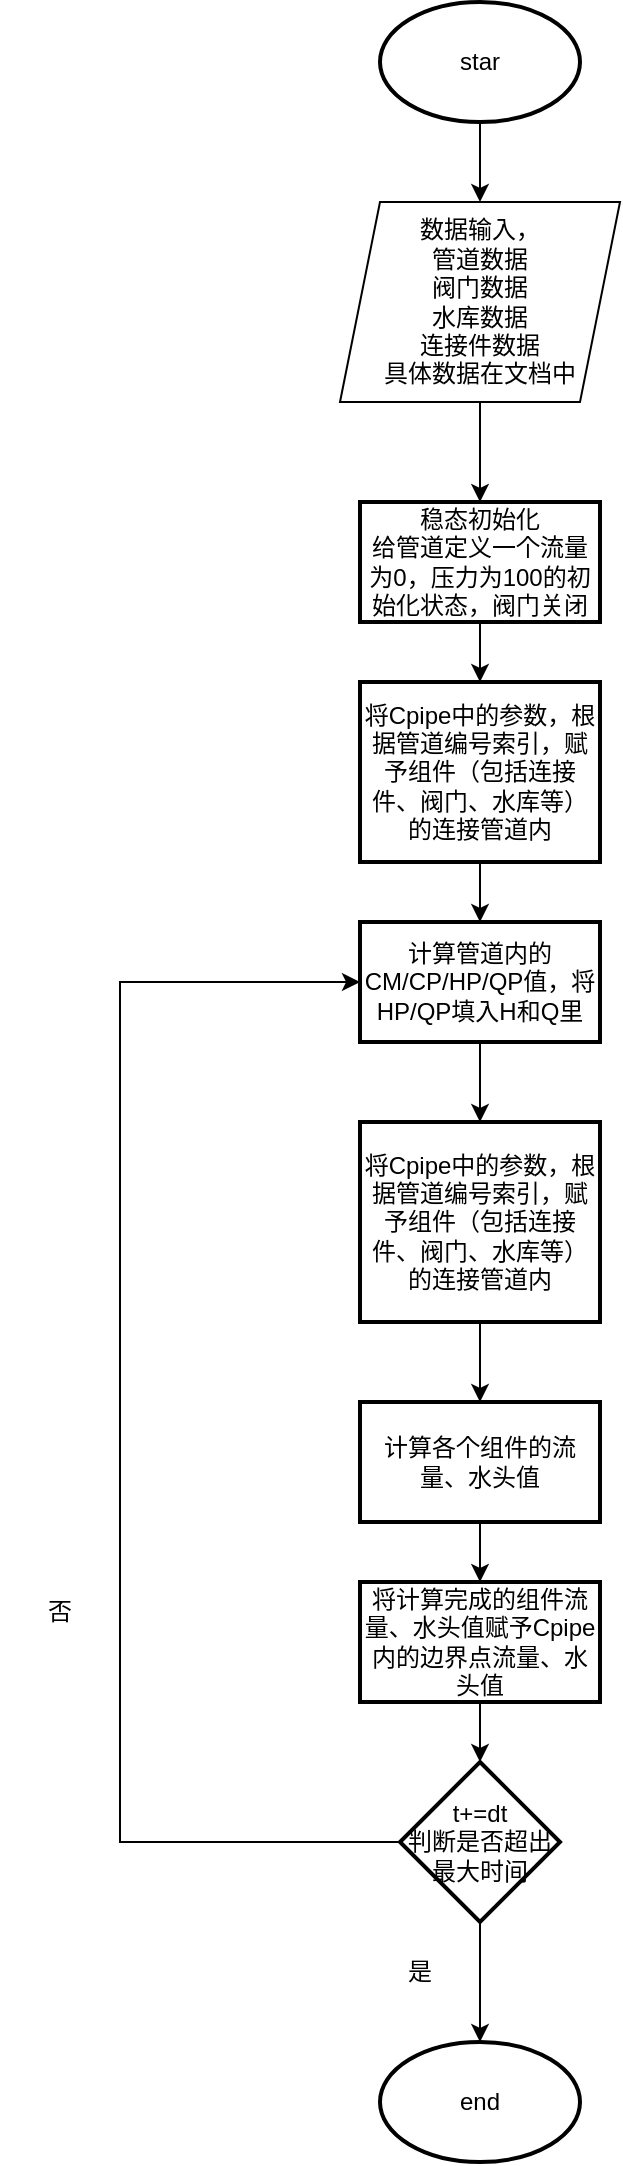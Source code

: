 <mxfile version="18.0.4" type="device"><diagram id="C5RBs43oDa-KdzZeNtuy" name="Page-1"><mxGraphModel dx="416" dy="857" grid="1" gridSize="10" guides="1" tooltips="1" connect="1" arrows="1" fold="1" page="1" pageScale="1" pageWidth="827" pageHeight="1169" math="0" shadow="0"><root><mxCell id="WIyWlLk6GJQsqaUBKTNV-0"/><mxCell id="WIyWlLk6GJQsqaUBKTNV-1" parent="WIyWlLk6GJQsqaUBKTNV-0"/><mxCell id="7rrjR8bZ5mcuQlAfnD1E-25" style="edgeStyle=orthogonalEdgeStyle;rounded=0;orthogonalLoop=1;jettySize=auto;html=1;entryX=0.5;entryY=0;entryDx=0;entryDy=0;" edge="1" parent="WIyWlLk6GJQsqaUBKTNV-1" source="7rrjR8bZ5mcuQlAfnD1E-1" target="7rrjR8bZ5mcuQlAfnD1E-24"><mxGeometry relative="1" as="geometry"/></mxCell><mxCell id="7rrjR8bZ5mcuQlAfnD1E-1" value="star" style="strokeWidth=2;html=1;shape=mxgraph.flowchart.start_1;whiteSpace=wrap;" vertex="1" parent="WIyWlLk6GJQsqaUBKTNV-1"><mxGeometry x="340" y="10" width="100" height="60" as="geometry"/></mxCell><mxCell id="7rrjR8bZ5mcuQlAfnD1E-9" value="" style="edgeStyle=orthogonalEdgeStyle;rounded=0;orthogonalLoop=1;jettySize=auto;html=1;" edge="1" parent="WIyWlLk6GJQsqaUBKTNV-1" source="7rrjR8bZ5mcuQlAfnD1E-6" target="7rrjR8bZ5mcuQlAfnD1E-8"><mxGeometry relative="1" as="geometry"/></mxCell><mxCell id="7rrjR8bZ5mcuQlAfnD1E-6" value="稳态初始化&lt;br&gt;给管道定义一个流量为0，压力为100的初始化状态，阀门关闭" style="whiteSpace=wrap;html=1;strokeWidth=2;" vertex="1" parent="WIyWlLk6GJQsqaUBKTNV-1"><mxGeometry x="330" y="260" width="120" height="60" as="geometry"/></mxCell><mxCell id="7rrjR8bZ5mcuQlAfnD1E-11" value="" style="edgeStyle=orthogonalEdgeStyle;rounded=0;orthogonalLoop=1;jettySize=auto;html=1;" edge="1" parent="WIyWlLk6GJQsqaUBKTNV-1" source="7rrjR8bZ5mcuQlAfnD1E-8" target="7rrjR8bZ5mcuQlAfnD1E-10"><mxGeometry relative="1" as="geometry"/></mxCell><mxCell id="7rrjR8bZ5mcuQlAfnD1E-8" value="将Cpipe中的参数，根据管道编号索引，赋予组件（包括连接件、阀门、水库等）的连接管道内" style="whiteSpace=wrap;html=1;strokeWidth=2;" vertex="1" parent="WIyWlLk6GJQsqaUBKTNV-1"><mxGeometry x="330" y="350" width="120" height="90" as="geometry"/></mxCell><mxCell id="7rrjR8bZ5mcuQlAfnD1E-13" value="" style="edgeStyle=orthogonalEdgeStyle;rounded=0;orthogonalLoop=1;jettySize=auto;html=1;" edge="1" parent="WIyWlLk6GJQsqaUBKTNV-1" source="7rrjR8bZ5mcuQlAfnD1E-10" target="7rrjR8bZ5mcuQlAfnD1E-12"><mxGeometry relative="1" as="geometry"/></mxCell><mxCell id="7rrjR8bZ5mcuQlAfnD1E-10" value="计算管道内的CM/CP/HP/QP值，将HP/QP填入H和Q里" style="whiteSpace=wrap;html=1;strokeWidth=2;" vertex="1" parent="WIyWlLk6GJQsqaUBKTNV-1"><mxGeometry x="330" y="470" width="120" height="60" as="geometry"/></mxCell><mxCell id="7rrjR8bZ5mcuQlAfnD1E-15" value="" style="edgeStyle=orthogonalEdgeStyle;rounded=0;orthogonalLoop=1;jettySize=auto;html=1;" edge="1" parent="WIyWlLk6GJQsqaUBKTNV-1" source="7rrjR8bZ5mcuQlAfnD1E-12" target="7rrjR8bZ5mcuQlAfnD1E-14"><mxGeometry relative="1" as="geometry"/></mxCell><mxCell id="7rrjR8bZ5mcuQlAfnD1E-12" value="将Cpipe中的参数，根据管道编号索引，赋予组件（包括连接件、阀门、水库等）的连接管道内" style="whiteSpace=wrap;html=1;strokeWidth=2;" vertex="1" parent="WIyWlLk6GJQsqaUBKTNV-1"><mxGeometry x="330" y="570" width="120" height="100" as="geometry"/></mxCell><mxCell id="7rrjR8bZ5mcuQlAfnD1E-17" value="" style="edgeStyle=orthogonalEdgeStyle;rounded=0;orthogonalLoop=1;jettySize=auto;html=1;" edge="1" parent="WIyWlLk6GJQsqaUBKTNV-1" source="7rrjR8bZ5mcuQlAfnD1E-14" target="7rrjR8bZ5mcuQlAfnD1E-16"><mxGeometry relative="1" as="geometry"/></mxCell><mxCell id="7rrjR8bZ5mcuQlAfnD1E-14" value="计算各个组件的流量、水头值" style="whiteSpace=wrap;html=1;strokeWidth=2;" vertex="1" parent="WIyWlLk6GJQsqaUBKTNV-1"><mxGeometry x="330" y="710" width="120" height="60" as="geometry"/></mxCell><mxCell id="7rrjR8bZ5mcuQlAfnD1E-18" style="edgeStyle=orthogonalEdgeStyle;rounded=0;orthogonalLoop=1;jettySize=auto;html=1;entryX=0;entryY=0.5;entryDx=0;entryDy=0;exitX=0;exitY=0.5;exitDx=0;exitDy=0;" edge="1" parent="WIyWlLk6GJQsqaUBKTNV-1" source="7rrjR8bZ5mcuQlAfnD1E-19" target="7rrjR8bZ5mcuQlAfnD1E-10"><mxGeometry relative="1" as="geometry"><Array as="points"><mxPoint x="210" y="930"/><mxPoint x="210" y="500"/></Array></mxGeometry></mxCell><mxCell id="7rrjR8bZ5mcuQlAfnD1E-20" value="" style="edgeStyle=orthogonalEdgeStyle;rounded=0;orthogonalLoop=1;jettySize=auto;html=1;" edge="1" parent="WIyWlLk6GJQsqaUBKTNV-1" source="7rrjR8bZ5mcuQlAfnD1E-16" target="7rrjR8bZ5mcuQlAfnD1E-19"><mxGeometry relative="1" as="geometry"/></mxCell><mxCell id="7rrjR8bZ5mcuQlAfnD1E-16" value="将计算完成的组件流量、水头值赋予Cpipe内的边界点流量、水头值" style="whiteSpace=wrap;html=1;strokeWidth=2;" vertex="1" parent="WIyWlLk6GJQsqaUBKTNV-1"><mxGeometry x="330" y="800" width="120" height="60" as="geometry"/></mxCell><mxCell id="7rrjR8bZ5mcuQlAfnD1E-28" value="" style="edgeStyle=orthogonalEdgeStyle;rounded=0;orthogonalLoop=1;jettySize=auto;html=1;" edge="1" parent="WIyWlLk6GJQsqaUBKTNV-1" source="7rrjR8bZ5mcuQlAfnD1E-19" target="7rrjR8bZ5mcuQlAfnD1E-27"><mxGeometry relative="1" as="geometry"/></mxCell><mxCell id="7rrjR8bZ5mcuQlAfnD1E-19" value="t+=dt&lt;br&gt;判断是否超出最大时间" style="rhombus;whiteSpace=wrap;html=1;strokeWidth=2;" vertex="1" parent="WIyWlLk6GJQsqaUBKTNV-1"><mxGeometry x="350" y="890" width="80" height="80" as="geometry"/></mxCell><mxCell id="7rrjR8bZ5mcuQlAfnD1E-22" value="否" style="text;html=1;strokeColor=none;fillColor=none;align=center;verticalAlign=middle;whiteSpace=wrap;rounded=0;" vertex="1" parent="WIyWlLk6GJQsqaUBKTNV-1"><mxGeometry x="150" y="800" width="60" height="30" as="geometry"/></mxCell><mxCell id="7rrjR8bZ5mcuQlAfnD1E-26" value="" style="edgeStyle=orthogonalEdgeStyle;rounded=0;orthogonalLoop=1;jettySize=auto;html=1;" edge="1" parent="WIyWlLk6GJQsqaUBKTNV-1" source="7rrjR8bZ5mcuQlAfnD1E-24" target="7rrjR8bZ5mcuQlAfnD1E-6"><mxGeometry relative="1" as="geometry"/></mxCell><mxCell id="7rrjR8bZ5mcuQlAfnD1E-24" value="&lt;span style=&quot;&quot;&gt;数据输入，&lt;/span&gt;&lt;br style=&quot;&quot;&gt;&lt;span style=&quot;&quot;&gt;管道数据&lt;/span&gt;&lt;br style=&quot;&quot;&gt;&lt;span style=&quot;&quot;&gt;阀门数据&lt;/span&gt;&lt;br style=&quot;&quot;&gt;&lt;span style=&quot;&quot;&gt;水库数据&lt;/span&gt;&lt;br style=&quot;&quot;&gt;&lt;span style=&quot;&quot;&gt;连接件数据&lt;/span&gt;&lt;br style=&quot;&quot;&gt;&lt;span style=&quot;&quot;&gt;具体数据在文档中&lt;/span&gt;" style="shape=parallelogram;perimeter=parallelogramPerimeter;whiteSpace=wrap;html=1;fixedSize=1;" vertex="1" parent="WIyWlLk6GJQsqaUBKTNV-1"><mxGeometry x="320" y="110" width="140" height="100" as="geometry"/></mxCell><mxCell id="7rrjR8bZ5mcuQlAfnD1E-27" value="end" style="strokeWidth=2;html=1;shape=mxgraph.flowchart.start_1;whiteSpace=wrap;" vertex="1" parent="WIyWlLk6GJQsqaUBKTNV-1"><mxGeometry x="340" y="1030" width="100" height="60" as="geometry"/></mxCell><mxCell id="7rrjR8bZ5mcuQlAfnD1E-29" value="是" style="text;html=1;strokeColor=none;fillColor=none;align=center;verticalAlign=middle;whiteSpace=wrap;rounded=0;" vertex="1" parent="WIyWlLk6GJQsqaUBKTNV-1"><mxGeometry x="330" y="980" width="60" height="30" as="geometry"/></mxCell></root></mxGraphModel></diagram></mxfile>
